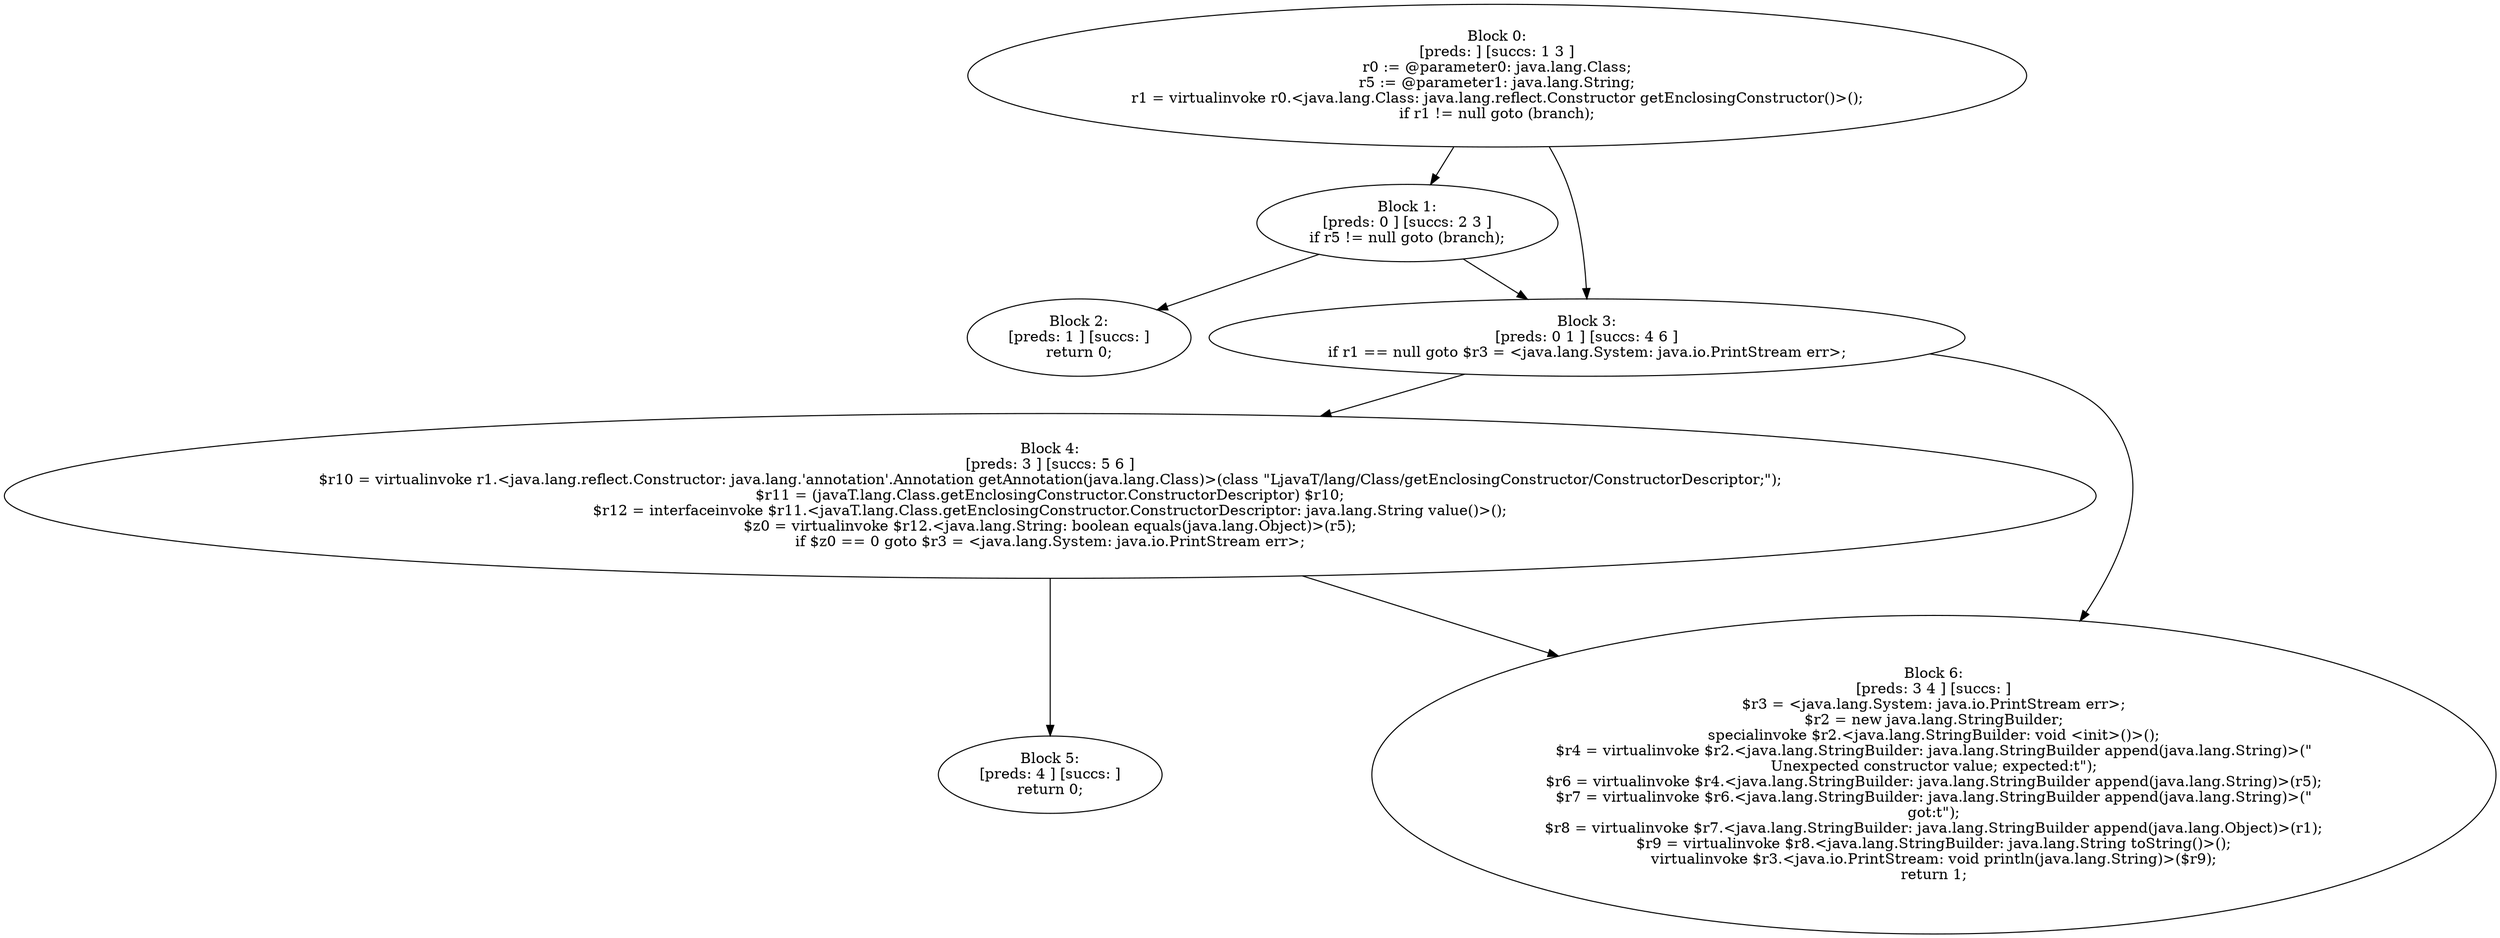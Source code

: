 digraph "unitGraph" {
    "Block 0:
[preds: ] [succs: 1 3 ]
r0 := @parameter0: java.lang.Class;
r5 := @parameter1: java.lang.String;
r1 = virtualinvoke r0.<java.lang.Class: java.lang.reflect.Constructor getEnclosingConstructor()>();
if r1 != null goto (branch);
"
    "Block 1:
[preds: 0 ] [succs: 2 3 ]
if r5 != null goto (branch);
"
    "Block 2:
[preds: 1 ] [succs: ]
return 0;
"
    "Block 3:
[preds: 0 1 ] [succs: 4 6 ]
if r1 == null goto $r3 = <java.lang.System: java.io.PrintStream err>;
"
    "Block 4:
[preds: 3 ] [succs: 5 6 ]
$r10 = virtualinvoke r1.<java.lang.reflect.Constructor: java.lang.'annotation'.Annotation getAnnotation(java.lang.Class)>(class \"LjavaT/lang/Class/getEnclosingConstructor/ConstructorDescriptor;\");
$r11 = (javaT.lang.Class.getEnclosingConstructor.ConstructorDescriptor) $r10;
$r12 = interfaceinvoke $r11.<javaT.lang.Class.getEnclosingConstructor.ConstructorDescriptor: java.lang.String value()>();
$z0 = virtualinvoke $r12.<java.lang.String: boolean equals(java.lang.Object)>(r5);
if $z0 == 0 goto $r3 = <java.lang.System: java.io.PrintStream err>;
"
    "Block 5:
[preds: 4 ] [succs: ]
return 0;
"
    "Block 6:
[preds: 3 4 ] [succs: ]
$r3 = <java.lang.System: java.io.PrintStream err>;
$r2 = new java.lang.StringBuilder;
specialinvoke $r2.<java.lang.StringBuilder: void <init>()>();
$r4 = virtualinvoke $r2.<java.lang.StringBuilder: java.lang.StringBuilder append(java.lang.String)>(\"\nUnexpected constructor value; expected:\t\");
$r6 = virtualinvoke $r4.<java.lang.StringBuilder: java.lang.StringBuilder append(java.lang.String)>(r5);
$r7 = virtualinvoke $r6.<java.lang.StringBuilder: java.lang.StringBuilder append(java.lang.String)>(\"\ngot:\t\");
$r8 = virtualinvoke $r7.<java.lang.StringBuilder: java.lang.StringBuilder append(java.lang.Object)>(r1);
$r9 = virtualinvoke $r8.<java.lang.StringBuilder: java.lang.String toString()>();
virtualinvoke $r3.<java.io.PrintStream: void println(java.lang.String)>($r9);
return 1;
"
    "Block 0:
[preds: ] [succs: 1 3 ]
r0 := @parameter0: java.lang.Class;
r5 := @parameter1: java.lang.String;
r1 = virtualinvoke r0.<java.lang.Class: java.lang.reflect.Constructor getEnclosingConstructor()>();
if r1 != null goto (branch);
"->"Block 1:
[preds: 0 ] [succs: 2 3 ]
if r5 != null goto (branch);
";
    "Block 0:
[preds: ] [succs: 1 3 ]
r0 := @parameter0: java.lang.Class;
r5 := @parameter1: java.lang.String;
r1 = virtualinvoke r0.<java.lang.Class: java.lang.reflect.Constructor getEnclosingConstructor()>();
if r1 != null goto (branch);
"->"Block 3:
[preds: 0 1 ] [succs: 4 6 ]
if r1 == null goto $r3 = <java.lang.System: java.io.PrintStream err>;
";
    "Block 1:
[preds: 0 ] [succs: 2 3 ]
if r5 != null goto (branch);
"->"Block 2:
[preds: 1 ] [succs: ]
return 0;
";
    "Block 1:
[preds: 0 ] [succs: 2 3 ]
if r5 != null goto (branch);
"->"Block 3:
[preds: 0 1 ] [succs: 4 6 ]
if r1 == null goto $r3 = <java.lang.System: java.io.PrintStream err>;
";
    "Block 3:
[preds: 0 1 ] [succs: 4 6 ]
if r1 == null goto $r3 = <java.lang.System: java.io.PrintStream err>;
"->"Block 4:
[preds: 3 ] [succs: 5 6 ]
$r10 = virtualinvoke r1.<java.lang.reflect.Constructor: java.lang.'annotation'.Annotation getAnnotation(java.lang.Class)>(class \"LjavaT/lang/Class/getEnclosingConstructor/ConstructorDescriptor;\");
$r11 = (javaT.lang.Class.getEnclosingConstructor.ConstructorDescriptor) $r10;
$r12 = interfaceinvoke $r11.<javaT.lang.Class.getEnclosingConstructor.ConstructorDescriptor: java.lang.String value()>();
$z0 = virtualinvoke $r12.<java.lang.String: boolean equals(java.lang.Object)>(r5);
if $z0 == 0 goto $r3 = <java.lang.System: java.io.PrintStream err>;
";
    "Block 3:
[preds: 0 1 ] [succs: 4 6 ]
if r1 == null goto $r3 = <java.lang.System: java.io.PrintStream err>;
"->"Block 6:
[preds: 3 4 ] [succs: ]
$r3 = <java.lang.System: java.io.PrintStream err>;
$r2 = new java.lang.StringBuilder;
specialinvoke $r2.<java.lang.StringBuilder: void <init>()>();
$r4 = virtualinvoke $r2.<java.lang.StringBuilder: java.lang.StringBuilder append(java.lang.String)>(\"\nUnexpected constructor value; expected:\t\");
$r6 = virtualinvoke $r4.<java.lang.StringBuilder: java.lang.StringBuilder append(java.lang.String)>(r5);
$r7 = virtualinvoke $r6.<java.lang.StringBuilder: java.lang.StringBuilder append(java.lang.String)>(\"\ngot:\t\");
$r8 = virtualinvoke $r7.<java.lang.StringBuilder: java.lang.StringBuilder append(java.lang.Object)>(r1);
$r9 = virtualinvoke $r8.<java.lang.StringBuilder: java.lang.String toString()>();
virtualinvoke $r3.<java.io.PrintStream: void println(java.lang.String)>($r9);
return 1;
";
    "Block 4:
[preds: 3 ] [succs: 5 6 ]
$r10 = virtualinvoke r1.<java.lang.reflect.Constructor: java.lang.'annotation'.Annotation getAnnotation(java.lang.Class)>(class \"LjavaT/lang/Class/getEnclosingConstructor/ConstructorDescriptor;\");
$r11 = (javaT.lang.Class.getEnclosingConstructor.ConstructorDescriptor) $r10;
$r12 = interfaceinvoke $r11.<javaT.lang.Class.getEnclosingConstructor.ConstructorDescriptor: java.lang.String value()>();
$z0 = virtualinvoke $r12.<java.lang.String: boolean equals(java.lang.Object)>(r5);
if $z0 == 0 goto $r3 = <java.lang.System: java.io.PrintStream err>;
"->"Block 5:
[preds: 4 ] [succs: ]
return 0;
";
    "Block 4:
[preds: 3 ] [succs: 5 6 ]
$r10 = virtualinvoke r1.<java.lang.reflect.Constructor: java.lang.'annotation'.Annotation getAnnotation(java.lang.Class)>(class \"LjavaT/lang/Class/getEnclosingConstructor/ConstructorDescriptor;\");
$r11 = (javaT.lang.Class.getEnclosingConstructor.ConstructorDescriptor) $r10;
$r12 = interfaceinvoke $r11.<javaT.lang.Class.getEnclosingConstructor.ConstructorDescriptor: java.lang.String value()>();
$z0 = virtualinvoke $r12.<java.lang.String: boolean equals(java.lang.Object)>(r5);
if $z0 == 0 goto $r3 = <java.lang.System: java.io.PrintStream err>;
"->"Block 6:
[preds: 3 4 ] [succs: ]
$r3 = <java.lang.System: java.io.PrintStream err>;
$r2 = new java.lang.StringBuilder;
specialinvoke $r2.<java.lang.StringBuilder: void <init>()>();
$r4 = virtualinvoke $r2.<java.lang.StringBuilder: java.lang.StringBuilder append(java.lang.String)>(\"\nUnexpected constructor value; expected:\t\");
$r6 = virtualinvoke $r4.<java.lang.StringBuilder: java.lang.StringBuilder append(java.lang.String)>(r5);
$r7 = virtualinvoke $r6.<java.lang.StringBuilder: java.lang.StringBuilder append(java.lang.String)>(\"\ngot:\t\");
$r8 = virtualinvoke $r7.<java.lang.StringBuilder: java.lang.StringBuilder append(java.lang.Object)>(r1);
$r9 = virtualinvoke $r8.<java.lang.StringBuilder: java.lang.String toString()>();
virtualinvoke $r3.<java.io.PrintStream: void println(java.lang.String)>($r9);
return 1;
";
}
